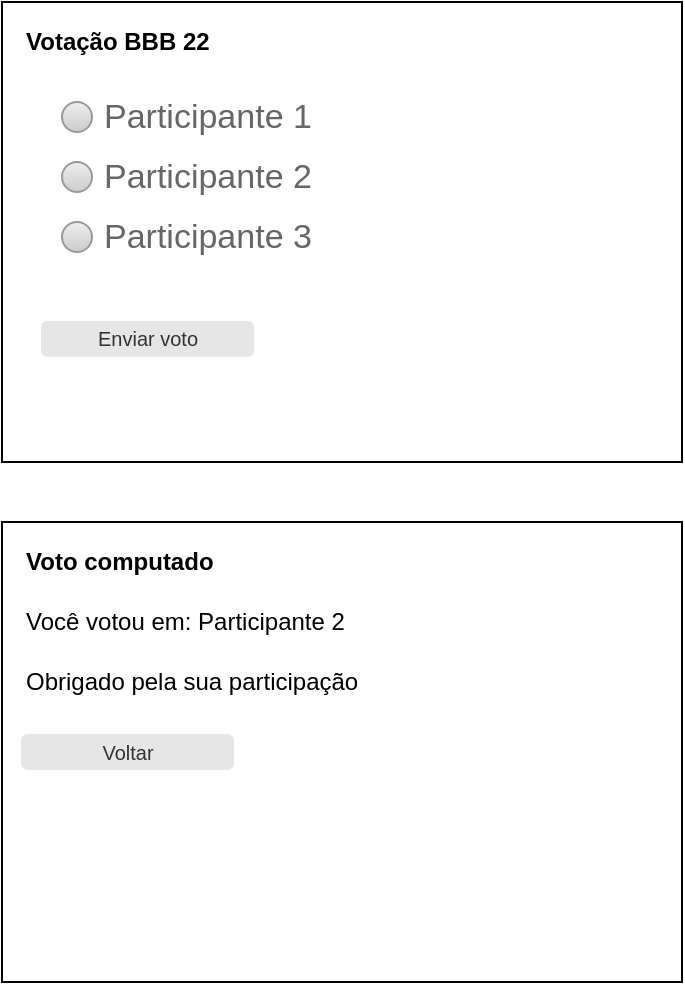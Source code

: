 <mxfile version="14.1.8" type="device"><diagram id="76rLOmxUnsPnlWRodiO7" name="Página-1"><mxGraphModel dx="441" dy="292" grid="1" gridSize="10" guides="1" tooltips="1" connect="1" arrows="1" fold="1" page="1" pageScale="1" pageWidth="827" pageHeight="1169" math="0" shadow="0"><root><mxCell id="0"/><mxCell id="1" parent="0"/><mxCell id="b6Lj3aCLDino0z9KQmvV-1" value="" style="rounded=0;whiteSpace=wrap;html=1;" parent="1" vertex="1"><mxGeometry x="100" y="50" width="340" height="230" as="geometry"/></mxCell><mxCell id="b6Lj3aCLDino0z9KQmvV-2" value="Votação BBB 22" style="text;html=1;strokeColor=none;fillColor=none;align=left;verticalAlign=middle;whiteSpace=wrap;rounded=0;fontStyle=1" parent="1" vertex="1"><mxGeometry x="110" y="60" width="190" height="20" as="geometry"/></mxCell><mxCell id="b6Lj3aCLDino0z9KQmvV-3" value="Participante 1" style="shape=ellipse;fillColor=#eeeeee;strokeColor=#999999;gradientColor=#cccccc;html=1;align=left;spacingLeft=4;fontSize=17;fontColor=#666666;labelPosition=right;shadow=0;" parent="1" vertex="1"><mxGeometry x="130" y="100" width="15" height="15" as="geometry"/></mxCell><mxCell id="b6Lj3aCLDino0z9KQmvV-4" value="Participante 2" style="shape=ellipse;fillColor=#eeeeee;strokeColor=#999999;gradientColor=#cccccc;html=1;align=left;spacingLeft=4;fontSize=17;fontColor=#666666;labelPosition=right;shadow=0;" parent="1" vertex="1"><mxGeometry x="130" y="130" width="15" height="15" as="geometry"/></mxCell><mxCell id="b6Lj3aCLDino0z9KQmvV-7" value="Participante 3" style="shape=ellipse;fillColor=#eeeeee;strokeColor=#999999;gradientColor=#cccccc;html=1;align=left;spacingLeft=4;fontSize=17;fontColor=#666666;labelPosition=right;shadow=0;" parent="1" vertex="1"><mxGeometry x="130" y="160" width="15" height="15" as="geometry"/></mxCell><mxCell id="b6Lj3aCLDino0z9KQmvV-10" value="Enviar voto" style="rounded=1;html=1;shadow=0;dashed=0;whiteSpace=wrap;fontSize=10;fillColor=#E6E6E6;align=center;strokeColor=#E6E6E6;fontColor=#333333;" parent="1" vertex="1"><mxGeometry x="120" y="210" width="105.5" height="16.88" as="geometry"/></mxCell><mxCell id="b6Lj3aCLDino0z9KQmvV-11" value="" style="rounded=0;whiteSpace=wrap;html=1;" parent="1" vertex="1"><mxGeometry x="100" y="310" width="340" height="230" as="geometry"/></mxCell><mxCell id="b6Lj3aCLDino0z9KQmvV-12" value="Voto computado" style="text;html=1;strokeColor=none;fillColor=none;align=left;verticalAlign=middle;whiteSpace=wrap;rounded=0;fontStyle=1" parent="1" vertex="1"><mxGeometry x="110" y="320" width="130" height="20" as="geometry"/></mxCell><mxCell id="b6Lj3aCLDino0z9KQmvV-17" value="Você votou em: Participante 2" style="text;html=1;strokeColor=none;fillColor=none;align=left;verticalAlign=middle;whiteSpace=wrap;rounded=0;" parent="1" vertex="1"><mxGeometry x="110" y="350" width="200" height="20" as="geometry"/></mxCell><mxCell id="b6Lj3aCLDino0z9KQmvV-18" value="Obrigado pela sua participação" style="text;html=1;strokeColor=none;fillColor=none;align=left;verticalAlign=middle;whiteSpace=wrap;rounded=0;" parent="1" vertex="1"><mxGeometry x="110" y="380" width="190" height="20" as="geometry"/></mxCell><mxCell id="b6Lj3aCLDino0z9KQmvV-19" value="Voltar" style="rounded=1;html=1;shadow=0;dashed=0;whiteSpace=wrap;fontSize=10;fillColor=#E6E6E6;align=center;strokeColor=#E6E6E6;fontColor=#333333;" parent="1" vertex="1"><mxGeometry x="110" y="416.56" width="105.5" height="16.88" as="geometry"/></mxCell></root></mxGraphModel></diagram></mxfile>